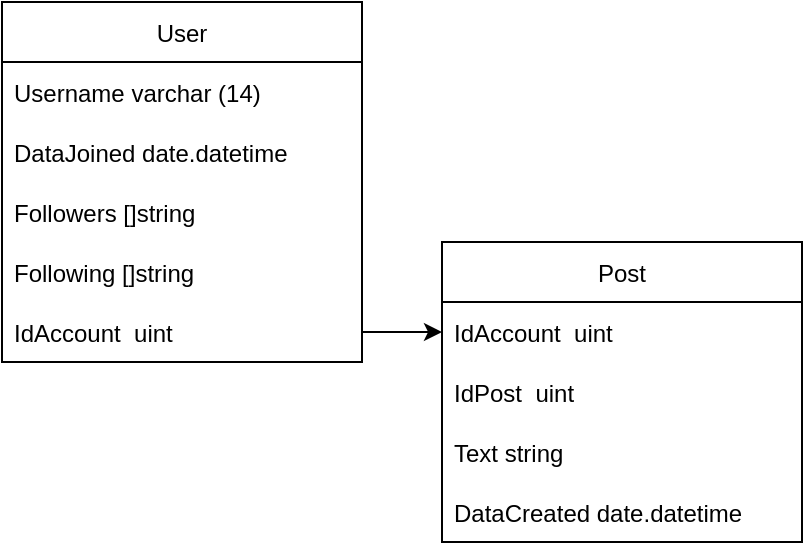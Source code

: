 <mxfile>
    <diagram id="C5RBs43oDa-KdzZeNtuy" name="Page-1">
        <mxGraphModel dx="1150" dy="771" grid="1" gridSize="10" guides="1" tooltips="1" connect="1" arrows="1" fold="1" page="1" pageScale="1" pageWidth="827" pageHeight="1169" math="0" shadow="0">
            <root>
                <mxCell id="WIyWlLk6GJQsqaUBKTNV-0"/>
                <mxCell id="WIyWlLk6GJQsqaUBKTNV-1" parent="WIyWlLk6GJQsqaUBKTNV-0"/>
                <mxCell id="fTCn4oODotj45kG5SFZw-0" value="User" style="swimlane;fontStyle=0;childLayout=stackLayout;horizontal=1;startSize=30;horizontalStack=0;resizeParent=1;resizeParentMax=0;resizeLast=0;collapsible=1;marginBottom=0;" parent="WIyWlLk6GJQsqaUBKTNV-1" vertex="1">
                    <mxGeometry x="80" y="40" width="180" height="180" as="geometry">
                        <mxRectangle x="80" y="40" width="60" height="30" as="alternateBounds"/>
                    </mxGeometry>
                </mxCell>
                <mxCell id="fTCn4oODotj45kG5SFZw-1" value="Username varchar (14)" style="text;strokeColor=none;fillColor=none;align=left;verticalAlign=middle;spacingLeft=4;spacingRight=4;overflow=hidden;points=[[0,0.5],[1,0.5]];portConstraint=eastwest;rotatable=0;" parent="fTCn4oODotj45kG5SFZw-0" vertex="1">
                    <mxGeometry y="30" width="180" height="30" as="geometry"/>
                </mxCell>
                <mxCell id="fTCn4oODotj45kG5SFZw-2" value="DataJoined date.datetime" style="text;strokeColor=none;fillColor=none;align=left;verticalAlign=middle;spacingLeft=4;spacingRight=4;overflow=hidden;points=[[0,0.5],[1,0.5]];portConstraint=eastwest;rotatable=0;" parent="fTCn4oODotj45kG5SFZw-0" vertex="1">
                    <mxGeometry y="60" width="180" height="30" as="geometry"/>
                </mxCell>
                <mxCell id="fTCn4oODotj45kG5SFZw-5" value="Followers []string" style="text;strokeColor=none;fillColor=none;align=left;verticalAlign=middle;spacingLeft=4;spacingRight=4;overflow=hidden;points=[[0,0.5],[1,0.5]];portConstraint=eastwest;rotatable=0;" parent="fTCn4oODotj45kG5SFZw-0" vertex="1">
                    <mxGeometry y="90" width="180" height="30" as="geometry"/>
                </mxCell>
                <mxCell id="fTCn4oODotj45kG5SFZw-6" value="Following []string" style="text;strokeColor=none;fillColor=none;align=left;verticalAlign=middle;spacingLeft=4;spacingRight=4;overflow=hidden;points=[[0,0.5],[1,0.5]];portConstraint=eastwest;rotatable=0;" parent="fTCn4oODotj45kG5SFZw-0" vertex="1">
                    <mxGeometry y="120" width="180" height="30" as="geometry"/>
                </mxCell>
                <mxCell id="fTCn4oODotj45kG5SFZw-7" value="IdAccount  uint" style="text;strokeColor=none;fillColor=none;align=left;verticalAlign=middle;spacingLeft=4;spacingRight=4;overflow=hidden;points=[[0,0.5],[1,0.5]];portConstraint=eastwest;rotatable=0;" parent="fTCn4oODotj45kG5SFZw-0" vertex="1">
                    <mxGeometry y="150" width="180" height="30" as="geometry"/>
                </mxCell>
                <mxCell id="0" value="Post" style="swimlane;fontStyle=0;childLayout=stackLayout;horizontal=1;startSize=30;horizontalStack=0;resizeParent=1;resizeParentMax=0;resizeLast=0;collapsible=1;marginBottom=0;" vertex="1" parent="WIyWlLk6GJQsqaUBKTNV-1">
                    <mxGeometry x="300" y="160" width="180" height="150" as="geometry">
                        <mxRectangle x="80" y="40" width="60" height="30" as="alternateBounds"/>
                    </mxGeometry>
                </mxCell>
                <mxCell id="5" value="IdAccount  uint" style="text;strokeColor=none;fillColor=none;align=left;verticalAlign=middle;spacingLeft=4;spacingRight=4;overflow=hidden;points=[[0,0.5],[1,0.5]];portConstraint=eastwest;rotatable=0;" vertex="1" parent="0">
                    <mxGeometry y="30" width="180" height="30" as="geometry"/>
                </mxCell>
                <mxCell id="10" value="IdPost  uint" style="text;strokeColor=none;fillColor=none;align=left;verticalAlign=middle;spacingLeft=4;spacingRight=4;overflow=hidden;points=[[0,0.5],[1,0.5]];portConstraint=eastwest;rotatable=0;" vertex="1" parent="0">
                    <mxGeometry y="60" width="180" height="30" as="geometry"/>
                </mxCell>
                <mxCell id="11" value="Text string" style="text;strokeColor=none;fillColor=none;align=left;verticalAlign=middle;spacingLeft=4;spacingRight=4;overflow=hidden;points=[[0,0.5],[1,0.5]];portConstraint=eastwest;rotatable=0;" vertex="1" parent="0">
                    <mxGeometry y="90" width="180" height="30" as="geometry"/>
                </mxCell>
                <mxCell id="2" value="DataCreated date.datetime" style="text;strokeColor=none;fillColor=none;align=left;verticalAlign=middle;spacingLeft=4;spacingRight=4;overflow=hidden;points=[[0,0.5],[1,0.5]];portConstraint=eastwest;rotatable=0;" vertex="1" parent="0">
                    <mxGeometry y="120" width="180" height="30" as="geometry"/>
                </mxCell>
                <mxCell id="9" style="edgeStyle=none;html=1;exitX=1;exitY=0.5;exitDx=0;exitDy=0;entryX=0;entryY=0.5;entryDx=0;entryDy=0;" edge="1" parent="WIyWlLk6GJQsqaUBKTNV-1" source="fTCn4oODotj45kG5SFZw-7" target="5">
                    <mxGeometry relative="1" as="geometry"/>
                </mxCell>
            </root>
        </mxGraphModel>
    </diagram>
</mxfile>